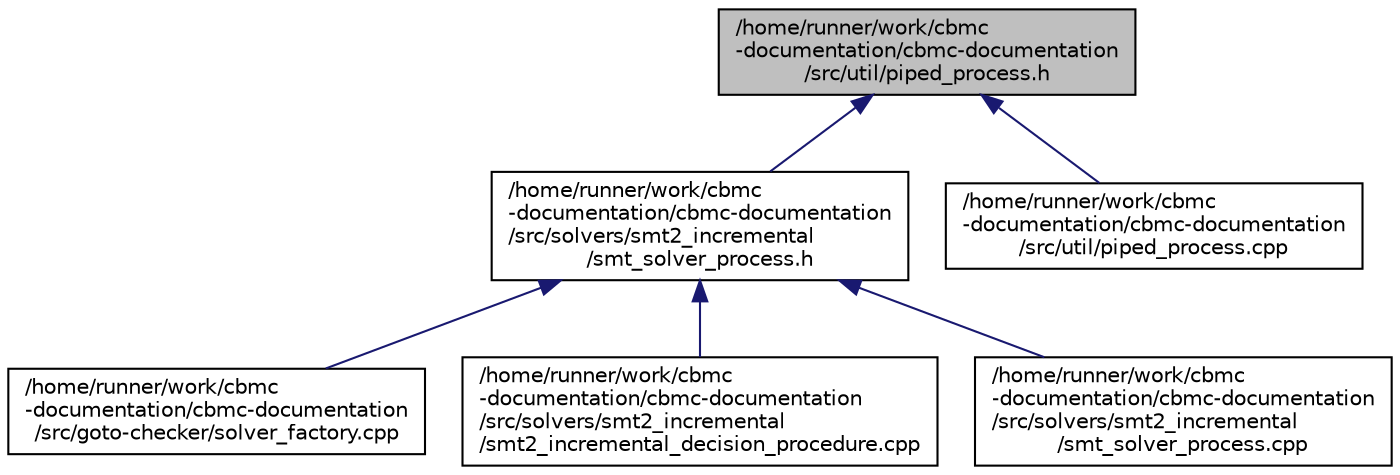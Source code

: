 digraph "/home/runner/work/cbmc-documentation/cbmc-documentation/src/util/piped_process.h"
{
 // LATEX_PDF_SIZE
  bgcolor="transparent";
  edge [fontname="Helvetica",fontsize="10",labelfontname="Helvetica",labelfontsize="10"];
  node [fontname="Helvetica",fontsize="10",shape=record];
  Node1 [label="/home/runner/work/cbmc\l-documentation/cbmc-documentation\l/src/util/piped_process.h",height=0.2,width=0.4,color="black", fillcolor="grey75", style="filled", fontcolor="black",tooltip=" "];
  Node1 -> Node2 [dir="back",color="midnightblue",fontsize="10",style="solid",fontname="Helvetica"];
  Node2 [label="/home/runner/work/cbmc\l-documentation/cbmc-documentation\l/src/solvers/smt2_incremental\l/smt_solver_process.h",height=0.2,width=0.4,color="black",URL="$smt__solver__process_8h.html",tooltip=" "];
  Node2 -> Node3 [dir="back",color="midnightblue",fontsize="10",style="solid",fontname="Helvetica"];
  Node3 [label="/home/runner/work/cbmc\l-documentation/cbmc-documentation\l/src/goto-checker/solver_factory.cpp",height=0.2,width=0.4,color="black",URL="$solver__factory_8cpp.html",tooltip=" "];
  Node2 -> Node4 [dir="back",color="midnightblue",fontsize="10",style="solid",fontname="Helvetica"];
  Node4 [label="/home/runner/work/cbmc\l-documentation/cbmc-documentation\l/src/solvers/smt2_incremental\l/smt2_incremental_decision_procedure.cpp",height=0.2,width=0.4,color="black",URL="$smt2__incremental__decision__procedure_8cpp.html",tooltip=" "];
  Node2 -> Node5 [dir="back",color="midnightblue",fontsize="10",style="solid",fontname="Helvetica"];
  Node5 [label="/home/runner/work/cbmc\l-documentation/cbmc-documentation\l/src/solvers/smt2_incremental\l/smt_solver_process.cpp",height=0.2,width=0.4,color="black",URL="$smt__solver__process_8cpp.html",tooltip=" "];
  Node1 -> Node6 [dir="back",color="midnightblue",fontsize="10",style="solid",fontname="Helvetica"];
  Node6 [label="/home/runner/work/cbmc\l-documentation/cbmc-documentation\l/src/util/piped_process.cpp",height=0.2,width=0.4,color="black",URL="$piped__process_8cpp.html",tooltip=" "];
}
